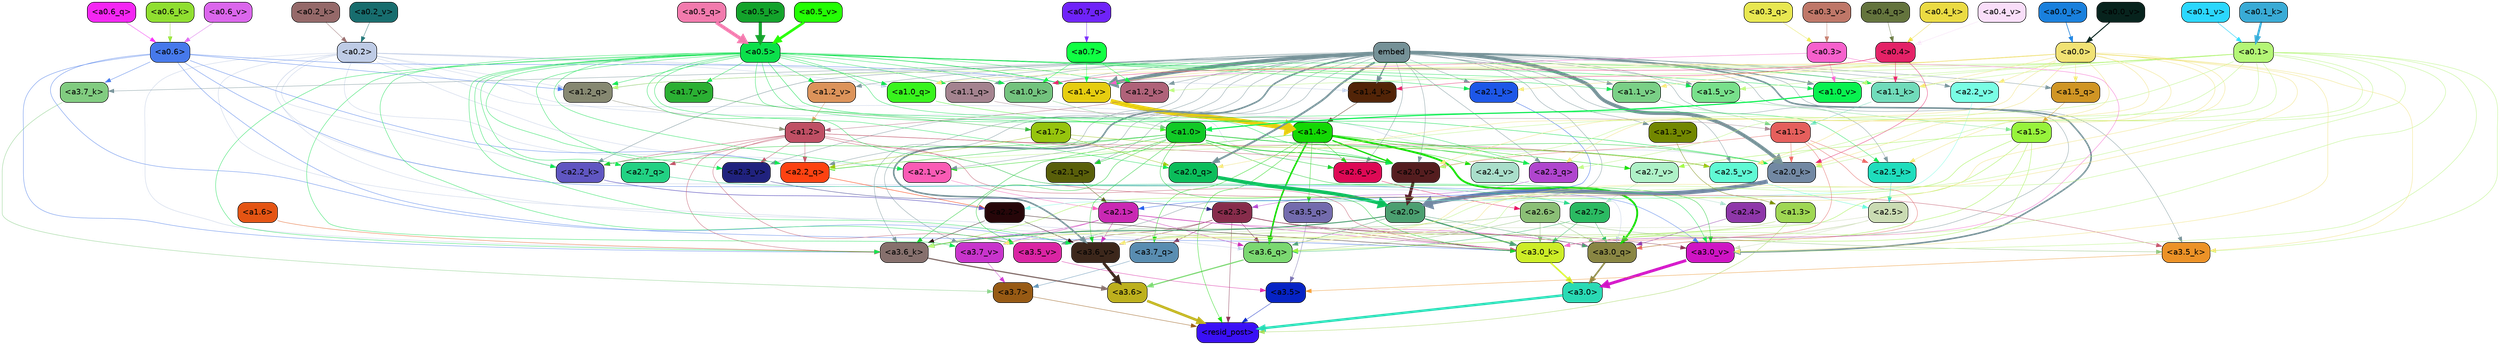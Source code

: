strict digraph "" {
	graph [bgcolor=transparent,
		layout=dot,
		overlap=false,
		splines=true
	];
	"<a3.7>"	[color=black,
		fillcolor="#975a14",
		fontname=Helvetica,
		shape=box,
		style="filled, rounded"];
	"<resid_post>"	[color=black,
		fillcolor="#3a10f6",
		fontname=Helvetica,
		shape=box,
		style="filled, rounded"];
	"<a3.7>" -> "<resid_post>"	[color="#975a14",
		penwidth=0.6239100098609924];
	"<a3.6>"	[color=black,
		fillcolor="#bdb01d",
		fontname=Helvetica,
		shape=box,
		style="filled, rounded"];
	"<a3.6>" -> "<resid_post>"	[color="#bdb01d",
		penwidth=4.569062113761902];
	"<a3.5>"	[color=black,
		fillcolor="#0623c5",
		fontname=Helvetica,
		shape=box,
		style="filled, rounded"];
	"<a3.5>" -> "<resid_post>"	[color="#0623c5",
		penwidth=0.6];
	"<a3.0>"	[color=black,
		fillcolor="#29dab4",
		fontname=Helvetica,
		shape=box,
		style="filled, rounded"];
	"<a3.0>" -> "<resid_post>"	[color="#29dab4",
		penwidth=4.283544182777405];
	"<a2.3>"	[color=black,
		fillcolor="#872c4b",
		fontname=Helvetica,
		shape=box,
		style="filled, rounded"];
	"<a2.3>" -> "<resid_post>"	[color="#872c4b",
		penwidth=0.6];
	"<a3.7_q>"	[color=black,
		fillcolor="#598db1",
		fontname=Helvetica,
		shape=box,
		style="filled, rounded"];
	"<a2.3>" -> "<a3.7_q>"	[color="#872c4b",
		penwidth=0.6];
	"<a3.6_q>"	[color=black,
		fillcolor="#7bd871",
		fontname=Helvetica,
		shape=box,
		style="filled, rounded"];
	"<a2.3>" -> "<a3.6_q>"	[color="#872c4b",
		penwidth=0.6];
	"<a3.0_q>"	[color=black,
		fillcolor="#898643",
		fontname=Helvetica,
		shape=box,
		style="filled, rounded"];
	"<a2.3>" -> "<a3.0_q>"	[color="#872c4b",
		penwidth=0.6];
	"<a3.0_k>"	[color=black,
		fillcolor="#cded27",
		fontname=Helvetica,
		shape=box,
		style="filled, rounded"];
	"<a2.3>" -> "<a3.0_k>"	[color="#872c4b",
		penwidth=0.6];
	"<a3.6_v>"	[color=black,
		fillcolor="#3c271b",
		fontname=Helvetica,
		shape=box,
		style="filled, rounded"];
	"<a2.3>" -> "<a3.6_v>"	[color="#872c4b",
		penwidth=0.6];
	"<a3.5_v>"	[color=black,
		fillcolor="#da24a3",
		fontname=Helvetica,
		shape=box,
		style="filled, rounded"];
	"<a2.3>" -> "<a3.5_v>"	[color="#872c4b",
		penwidth=0.6];
	"<a3.0_v>"	[color=black,
		fillcolor="#cf14c4",
		fontname=Helvetica,
		shape=box,
		style="filled, rounded"];
	"<a2.3>" -> "<a3.0_v>"	[color="#872c4b",
		penwidth=0.6];
	"<a1.4>"	[color=black,
		fillcolor="#13d804",
		fontname=Helvetica,
		shape=box,
		style="filled, rounded"];
	"<a1.4>" -> "<resid_post>"	[color="#13d804",
		penwidth=0.6];
	"<a1.4>" -> "<a3.7_q>"	[color="#13d804",
		penwidth=0.6];
	"<a1.4>" -> "<a3.6_q>"	[color="#13d804",
		penwidth=2.7934007048606873];
	"<a3.5_q>"	[color=black,
		fillcolor="#736bad",
		fontname=Helvetica,
		shape=box,
		style="filled, rounded"];
	"<a1.4>" -> "<a3.5_q>"	[color="#13d804",
		penwidth=0.6];
	"<a1.4>" -> "<a3.0_q>"	[color="#13d804",
		penwidth=3.340754985809326];
	"<a2.3_q>"	[color=black,
		fillcolor="#b045ce",
		fontname=Helvetica,
		shape=box,
		style="filled, rounded"];
	"<a1.4>" -> "<a2.3_q>"	[color="#13d804",
		penwidth=0.6];
	"<a2.7_v>"	[color=black,
		fillcolor="#aef1c7",
		fontname=Helvetica,
		shape=box,
		style="filled, rounded"];
	"<a1.4>" -> "<a2.7_v>"	[color="#13d804",
		penwidth=0.6];
	"<a2.6_v>"	[color=black,
		fillcolor="#de0955",
		fontname=Helvetica,
		shape=box,
		style="filled, rounded"];
	"<a1.4>" -> "<a2.6_v>"	[color="#13d804",
		penwidth=0.6];
	"<a2.5_v>"	[color=black,
		fillcolor="#60f9d4",
		fontname=Helvetica,
		shape=box,
		style="filled, rounded"];
	"<a1.4>" -> "<a2.5_v>"	[color="#13d804",
		penwidth=0.6];
	"<a2.4_v>"	[color=black,
		fillcolor="#a9deca",
		fontname=Helvetica,
		shape=box,
		style="filled, rounded"];
	"<a1.4>" -> "<a2.4_v>"	[color="#13d804",
		penwidth=0.6];
	"<a2.1_v>"	[color=black,
		fillcolor="#fa5bb5",
		fontname=Helvetica,
		shape=box,
		style="filled, rounded"];
	"<a1.4>" -> "<a2.1_v>"	[color="#13d804",
		penwidth=0.6];
	"<a2.0_v>"	[color=black,
		fillcolor="#541d1f",
		fontname=Helvetica,
		shape=box,
		style="filled, rounded"];
	"<a1.4>" -> "<a2.0_v>"	[color="#13d804",
		penwidth=2.268759250640869];
	"<a1.3>"	[color=black,
		fillcolor="#9fd753",
		fontname=Helvetica,
		shape=box,
		style="filled, rounded"];
	"<a1.3>" -> "<resid_post>"	[color="#9fd753",
		penwidth=0.6];
	"<a1.3>" -> "<a3.6_v>"	[color="#9fd753",
		penwidth=0.6];
	"<a3.7_q>" -> "<a3.7>"	[color="#598db1",
		penwidth=0.6];
	"<a3.6_q>" -> "<a3.6>"	[color="#7bd871",
		penwidth=2.0347584784030914];
	"<a3.5_q>" -> "<a3.5>"	[color="#736bad",
		penwidth=0.6];
	"<a3.0_q>" -> "<a3.0>"	[color="#898643",
		penwidth=2.8635367155075073];
	"<a3.7_k>"	[color=black,
		fillcolor="#81cc80",
		fontname=Helvetica,
		shape=box,
		style="filled, rounded"];
	"<a3.7_k>" -> "<a3.7>"	[color="#81cc80",
		penwidth=0.6];
	"<a3.6_k>"	[color=black,
		fillcolor="#86706d",
		fontname=Helvetica,
		shape=box,
		style="filled, rounded"];
	"<a3.6_k>" -> "<a3.6>"	[color="#86706d",
		penwidth=2.1760786175727844];
	"<a3.5_k>"	[color=black,
		fillcolor="#ec9227",
		fontname=Helvetica,
		shape=box,
		style="filled, rounded"];
	"<a3.5_k>" -> "<a3.5>"	[color="#ec9227",
		penwidth=0.6];
	"<a3.0_k>" -> "<a3.0>"	[color="#cded27",
		penwidth=2.632905662059784];
	"<a3.7_v>"	[color=black,
		fillcolor="#c834cc",
		fontname=Helvetica,
		shape=box,
		style="filled, rounded"];
	"<a3.7_v>" -> "<a3.7>"	[color="#c834cc",
		penwidth=0.6];
	"<a3.6_v>" -> "<a3.6>"	[color="#3c271b",
		penwidth=4.981305837631226];
	"<a3.5_v>" -> "<a3.5>"	[color="#da24a3",
		penwidth=0.6];
	"<a3.0_v>" -> "<a3.0>"	[color="#cf14c4",
		penwidth=5.168330669403076];
	"<a2.7>"	[color=black,
		fillcolor="#2bba62",
		fontname=Helvetica,
		shape=box,
		style="filled, rounded"];
	"<a2.7>" -> "<a3.6_q>"	[color="#2bba62",
		penwidth=0.6];
	"<a2.7>" -> "<a3.0_q>"	[color="#2bba62",
		penwidth=0.6];
	"<a2.7>" -> "<a3.0_k>"	[color="#2bba62",
		penwidth=0.6];
	"<a2.6>"	[color=black,
		fillcolor="#8bbf76",
		fontname=Helvetica,
		shape=box,
		style="filled, rounded"];
	"<a2.6>" -> "<a3.6_q>"	[color="#8bbf76",
		penwidth=0.6];
	"<a2.6>" -> "<a3.0_q>"	[color="#8bbf76",
		penwidth=0.6];
	"<a2.6>" -> "<a3.6_k>"	[color="#8bbf76",
		penwidth=0.6];
	"<a2.6>" -> "<a3.5_k>"	[color="#8bbf76",
		penwidth=0.6];
	"<a2.6>" -> "<a3.0_k>"	[color="#8bbf76",
		penwidth=0.6];
	"<a2.1>"	[color=black,
		fillcolor="#c928b3",
		fontname=Helvetica,
		shape=box,
		style="filled, rounded"];
	"<a2.1>" -> "<a3.6_q>"	[color="#c928b3",
		penwidth=0.6];
	"<a2.1>" -> "<a3.0_q>"	[color="#c928b3",
		penwidth=0.6];
	"<a2.1>" -> "<a3.6_k>"	[color="#c928b3",
		penwidth=0.6];
	"<a2.1>" -> "<a3.0_k>"	[color="#c928b3",
		penwidth=0.6];
	"<a2.1>" -> "<a3.7_v>"	[color="#c928b3",
		penwidth=0.6];
	"<a2.1>" -> "<a3.6_v>"	[color="#c928b3",
		penwidth=0.6];
	"<a2.0>"	[color=black,
		fillcolor="#4b9f70",
		fontname=Helvetica,
		shape=box,
		style="filled, rounded"];
	"<a2.0>" -> "<a3.6_q>"	[color="#4b9f70",
		penwidth=0.6];
	"<a2.0>" -> "<a3.0_q>"	[color="#4b9f70",
		penwidth=0.6];
	"<a2.0>" -> "<a3.6_k>"	[color="#4b9f70",
		penwidth=1.6382827460765839];
	"<a2.0>" -> "<a3.0_k>"	[color="#4b9f70",
		penwidth=2.161143198609352];
	"<a1.5>"	[color=black,
		fillcolor="#97f33b",
		fontname=Helvetica,
		shape=box,
		style="filled, rounded"];
	"<a1.5>" -> "<a3.6_q>"	[color="#97f33b",
		penwidth=0.6];
	"<a1.5>" -> "<a3.0_q>"	[color="#97f33b",
		penwidth=0.6];
	"<a1.5>" -> "<a3.6_k>"	[color="#97f33b",
		penwidth=0.6];
	"<a1.5>" -> "<a3.0_k>"	[color="#97f33b",
		penwidth=0.6];
	"<a1.5>" -> "<a2.7_v>"	[color="#97f33b",
		penwidth=0.6];
	"<a0.2>"	[color=black,
		fillcolor="#becbe5",
		fontname=Helvetica,
		shape=box,
		style="filled, rounded"];
	"<a0.2>" -> "<a3.6_q>"	[color="#becbe5",
		penwidth=0.6];
	"<a0.2>" -> "<a3.0_q>"	[color="#becbe5",
		penwidth=0.6];
	"<a0.2>" -> "<a3.6_k>"	[color="#becbe5",
		penwidth=0.6];
	"<a0.2>" -> "<a3.0_k>"	[color="#becbe5",
		penwidth=0.6];
	"<a2.2_q>"	[color=black,
		fillcolor="#fd4211",
		fontname=Helvetica,
		shape=box,
		style="filled, rounded"];
	"<a0.2>" -> "<a2.2_q>"	[color="#becbe5",
		penwidth=0.6];
	"<a2.2_k>"	[color=black,
		fillcolor="#6056c1",
		fontname=Helvetica,
		shape=box,
		style="filled, rounded"];
	"<a0.2>" -> "<a2.2_k>"	[color="#becbe5",
		penwidth=0.6];
	"<a2.0_k>"	[color=black,
		fillcolor="#7288a3",
		fontname=Helvetica,
		shape=box,
		style="filled, rounded"];
	"<a0.2>" -> "<a2.0_k>"	[color="#becbe5",
		penwidth=0.6];
	"<a0.2>" -> "<a2.1_v>"	[color="#becbe5",
		penwidth=0.6];
	"<a0.2>" -> "<a2.0_v>"	[color="#becbe5",
		penwidth=0.6];
	"<a1.2_q>"	[color=black,
		fillcolor="#868871",
		fontname=Helvetica,
		shape=box,
		style="filled, rounded"];
	"<a0.2>" -> "<a1.2_q>"	[color="#becbe5",
		penwidth=0.6];
	"<a1.0_q>"	[color=black,
		fillcolor="#38f41d",
		fontname=Helvetica,
		shape=box,
		style="filled, rounded"];
	"<a0.2>" -> "<a1.0_q>"	[color="#becbe5",
		penwidth=0.6];
	"<a1.4_k>"	[color=black,
		fillcolor="#522407",
		fontname=Helvetica,
		shape=box,
		style="filled, rounded"];
	"<a0.2>" -> "<a1.4_k>"	[color="#becbe5",
		penwidth=0.6];
	"<a1.4_v>"	[color=black,
		fillcolor="#e6cd10",
		fontname=Helvetica,
		shape=box,
		style="filled, rounded"];
	"<a0.2>" -> "<a1.4_v>"	[color="#becbe5",
		penwidth=0.6];
	"<a2.5>"	[color=black,
		fillcolor="#cadbb3",
		fontname=Helvetica,
		shape=box,
		style="filled, rounded"];
	"<a2.5>" -> "<a3.0_q>"	[color="#cadbb3",
		penwidth=0.6];
	"<a2.5>" -> "<a3.0_k>"	[color="#cadbb3",
		penwidth=0.6];
	"<a2.5>" -> "<a3.6_v>"	[color="#cadbb3",
		penwidth=0.6];
	"<a2.5>" -> "<a3.0_v>"	[color="#cadbb3",
		penwidth=0.6];
	"<a2.4>"	[color=black,
		fillcolor="#8e37a9",
		fontname=Helvetica,
		shape=box,
		style="filled, rounded"];
	"<a2.4>" -> "<a3.0_q>"	[color="#8e37a9",
		penwidth=0.6];
	"<a1.1>"	[color=black,
		fillcolor="#e55f5c",
		fontname=Helvetica,
		shape=box,
		style="filled, rounded"];
	"<a1.1>" -> "<a3.0_q>"	[color="#e55f5c",
		penwidth=0.6];
	"<a1.1>" -> "<a3.0_k>"	[color="#e55f5c",
		penwidth=0.6];
	"<a2.5_k>"	[color=black,
		fillcolor="#1fddbd",
		fontname=Helvetica,
		shape=box,
		style="filled, rounded"];
	"<a1.1>" -> "<a2.5_k>"	[color="#e55f5c",
		penwidth=0.6];
	"<a1.1>" -> "<a2.0_k>"	[color="#e55f5c",
		penwidth=0.6];
	"<a1.1>" -> "<a2.0_v>"	[color="#e55f5c",
		penwidth=0.6];
	"<a0.6>"	[color=black,
		fillcolor="#4679eb",
		fontname=Helvetica,
		shape=box,
		style="filled, rounded"];
	"<a0.6>" -> "<a3.7_k>"	[color="#4679eb",
		penwidth=0.6];
	"<a0.6>" -> "<a3.6_k>"	[color="#4679eb",
		penwidth=0.6];
	"<a0.6>" -> "<a3.0_k>"	[color="#4679eb",
		penwidth=0.6];
	"<a0.6>" -> "<a3.6_v>"	[color="#4679eb",
		penwidth=0.6];
	"<a0.6>" -> "<a3.0_v>"	[color="#4679eb",
		penwidth=0.6];
	"<a0.6>" -> "<a2.2_q>"	[color="#4679eb",
		penwidth=0.6];
	"<a0.6>" -> "<a1.2_q>"	[color="#4679eb",
		penwidth=0.6];
	"<a0.6>" -> "<a1.4_v>"	[color="#4679eb",
		penwidth=0.6];
	embed	[color=black,
		fillcolor="#759197",
		fontname=Helvetica,
		shape=box,
		style="filled, rounded"];
	embed -> "<a3.7_k>"	[color="#759197",
		penwidth=0.6];
	embed -> "<a3.6_k>"	[color="#759197",
		penwidth=0.6];
	embed -> "<a3.5_k>"	[color="#759197",
		penwidth=0.6];
	embed -> "<a3.0_k>"	[color="#759197",
		penwidth=0.6];
	embed -> "<a3.7_v>"	[color="#759197",
		penwidth=0.6];
	embed -> "<a3.6_v>"	[color="#759197",
		penwidth=2.7825746536254883];
	embed -> "<a3.5_v>"	[color="#759197",
		penwidth=0.6];
	embed -> "<a3.0_v>"	[color="#759197",
		penwidth=2.6950180530548096];
	embed -> "<a2.3_q>"	[color="#759197",
		penwidth=0.6];
	embed -> "<a2.2_q>"	[color="#759197",
		penwidth=0.6];
	"<a2.1_q>"	[color=black,
		fillcolor="#595f0a",
		fontname=Helvetica,
		shape=box,
		style="filled, rounded"];
	embed -> "<a2.1_q>"	[color="#759197",
		penwidth=0.6];
	"<a2.0_q>"	[color=black,
		fillcolor="#0bbd5b",
		fontname=Helvetica,
		shape=box,
		style="filled, rounded"];
	embed -> "<a2.0_q>"	[color="#759197",
		penwidth=3.305941343307495];
	embed -> "<a2.5_k>"	[color="#759197",
		penwidth=0.6];
	embed -> "<a2.2_k>"	[color="#759197",
		penwidth=0.6698317527770996];
	"<a2.1_k>"	[color=black,
		fillcolor="#1d57e8",
		fontname=Helvetica,
		shape=box,
		style="filled, rounded"];
	embed -> "<a2.1_k>"	[color="#759197",
		penwidth=0.6];
	embed -> "<a2.0_k>"	[color="#759197",
		penwidth=6.12570995092392];
	embed -> "<a2.6_v>"	[color="#759197",
		penwidth=0.6];
	embed -> "<a2.5_v>"	[color="#759197",
		penwidth=0.6];
	"<a2.3_v>"	[color=black,
		fillcolor="#20227e",
		fontname=Helvetica,
		shape=box,
		style="filled, rounded"];
	embed -> "<a2.3_v>"	[color="#759197",
		penwidth=0.6];
	"<a2.2_v>"	[color=black,
		fillcolor="#79fde4",
		fontname=Helvetica,
		shape=box,
		style="filled, rounded"];
	embed -> "<a2.2_v>"	[color="#759197",
		penwidth=0.6];
	embed -> "<a2.1_v>"	[color="#759197",
		penwidth=0.6];
	embed -> "<a2.0_v>"	[color="#759197",
		penwidth=0.6];
	"<a1.5_q>"	[color=black,
		fillcolor="#d09524",
		fontname=Helvetica,
		shape=box,
		style="filled, rounded"];
	embed -> "<a1.5_q>"	[color="#759197",
		penwidth=0.6];
	embed -> "<a1.2_q>"	[color="#759197",
		penwidth=0.6087074279785156];
	"<a1.1_q>"	[color=black,
		fillcolor="#a4838f",
		fontname=Helvetica,
		shape=box,
		style="filled, rounded"];
	embed -> "<a1.1_q>"	[color="#759197",
		penwidth=0.6];
	embed -> "<a1.0_q>"	[color="#759197",
		penwidth=0.6];
	embed -> "<a1.4_k>"	[color="#759197",
		penwidth=2.1858973503112793];
	"<a1.2_k>"	[color=black,
		fillcolor="#af6279",
		fontname=Helvetica,
		shape=box,
		style="filled, rounded"];
	embed -> "<a1.2_k>"	[color="#759197",
		penwidth=0.6];
	"<a1.1_k>"	[color=black,
		fillcolor="#70dbba",
		fontname=Helvetica,
		shape=box,
		style="filled, rounded"];
	embed -> "<a1.1_k>"	[color="#759197",
		penwidth=0.6];
	"<a1.0_k>"	[color=black,
		fillcolor="#73c37e",
		fontname=Helvetica,
		shape=box,
		style="filled, rounded"];
	embed -> "<a1.0_k>"	[color="#759197",
		penwidth=0.6];
	"<a1.5_v>"	[color=black,
		fillcolor="#78e08b",
		fontname=Helvetica,
		shape=box,
		style="filled, rounded"];
	embed -> "<a1.5_v>"	[color="#759197",
		penwidth=0.6];
	embed -> "<a1.4_v>"	[color="#759197",
		penwidth=6.590077131986618];
	"<a1.3_v>"	[color=black,
		fillcolor="#728700",
		fontname=Helvetica,
		shape=box,
		style="filled, rounded"];
	embed -> "<a1.3_v>"	[color="#759197",
		penwidth=0.6];
	"<a1.2_v>"	[color=black,
		fillcolor="#dc935a",
		fontname=Helvetica,
		shape=box,
		style="filled, rounded"];
	embed -> "<a1.2_v>"	[color="#759197",
		penwidth=0.6];
	"<a1.1_v>"	[color=black,
		fillcolor="#7ad086",
		fontname=Helvetica,
		shape=box,
		style="filled, rounded"];
	embed -> "<a1.1_v>"	[color="#759197",
		penwidth=0.6];
	"<a1.0_v>"	[color=black,
		fillcolor="#08f24f",
		fontname=Helvetica,
		shape=box,
		style="filled, rounded"];
	embed -> "<a1.0_v>"	[color="#759197",
		penwidth=1.2076449394226074];
	"<a2.2>"	[color=black,
		fillcolor="#260609",
		fontname=Helvetica,
		shape=box,
		style="filled, rounded"];
	"<a2.2>" -> "<a3.6_k>"	[color="#260609",
		penwidth=0.6];
	"<a2.2>" -> "<a3.0_k>"	[color="#260609",
		penwidth=0.6];
	"<a2.2>" -> "<a3.6_v>"	[color="#260609",
		penwidth=0.6];
	"<a1.6>"	[color=black,
		fillcolor="#e45413",
		fontname=Helvetica,
		shape=box,
		style="filled, rounded"];
	"<a1.6>" -> "<a3.6_k>"	[color="#e45413",
		penwidth=0.6];
	"<a1.2>"	[color=black,
		fillcolor="#bf4f64",
		fontname=Helvetica,
		shape=box,
		style="filled, rounded"];
	"<a1.2>" -> "<a3.6_k>"	[color="#bf4f64",
		penwidth=0.6];
	"<a1.2>" -> "<a3.5_k>"	[color="#bf4f64",
		penwidth=0.6];
	"<a1.2>" -> "<a3.0_k>"	[color="#bf4f64",
		penwidth=0.6];
	"<a1.2>" -> "<a3.5_v>"	[color="#bf4f64",
		penwidth=0.6];
	"<a2.7_q>"	[color=black,
		fillcolor="#22d183",
		fontname=Helvetica,
		shape=box,
		style="filled, rounded"];
	"<a1.2>" -> "<a2.7_q>"	[color="#bf4f64",
		penwidth=0.6];
	"<a1.2>" -> "<a2.2_q>"	[color="#bf4f64",
		penwidth=0.6];
	"<a1.2>" -> "<a2.2_k>"	[color="#bf4f64",
		penwidth=0.6];
	"<a1.2>" -> "<a2.5_v>"	[color="#bf4f64",
		penwidth=0.6];
	"<a1.2>" -> "<a2.3_v>"	[color="#bf4f64",
		penwidth=0.6];
	"<a1.2>" -> "<a2.0_v>"	[color="#bf4f64",
		penwidth=0.6];
	"<a1.0>"	[color=black,
		fillcolor="#11ca26",
		fontname=Helvetica,
		shape=box,
		style="filled, rounded"];
	"<a1.0>" -> "<a3.6_k>"	[color="#11ca26",
		penwidth=0.6];
	"<a1.0>" -> "<a3.0_k>"	[color="#11ca26",
		penwidth=0.6];
	"<a1.0>" -> "<a3.6_v>"	[color="#11ca26",
		penwidth=0.6];
	"<a1.0>" -> "<a3.5_v>"	[color="#11ca26",
		penwidth=0.6];
	"<a1.0>" -> "<a3.0_v>"	[color="#11ca26",
		penwidth=0.6];
	"<a1.0>" -> "<a2.3_q>"	[color="#11ca26",
		penwidth=0.6];
	"<a1.0>" -> "<a2.2_q>"	[color="#11ca26",
		penwidth=0.6];
	"<a1.0>" -> "<a2.1_q>"	[color="#11ca26",
		penwidth=0.6];
	"<a1.0>" -> "<a2.2_k>"	[color="#11ca26",
		penwidth=0.6];
	"<a1.0>" -> "<a2.0_k>"	[color="#11ca26",
		penwidth=0.6];
	"<a1.0>" -> "<a2.6_v>"	[color="#11ca26",
		penwidth=0.6];
	"<a1.0>" -> "<a2.0_v>"	[color="#11ca26",
		penwidth=1.2213096618652344];
	"<a0.5>"	[color=black,
		fillcolor="#0be04b",
		fontname=Helvetica,
		shape=box,
		style="filled, rounded"];
	"<a0.5>" -> "<a3.6_k>"	[color="#0be04b",
		penwidth=0.6];
	"<a0.5>" -> "<a3.7_v>"	[color="#0be04b",
		penwidth=0.6];
	"<a0.5>" -> "<a3.6_v>"	[color="#0be04b",
		penwidth=0.6];
	"<a0.5>" -> "<a3.5_v>"	[color="#0be04b",
		penwidth=0.6];
	"<a0.5>" -> "<a3.0_v>"	[color="#0be04b",
		penwidth=0.6];
	"<a0.5>" -> "<a2.7_q>"	[color="#0be04b",
		penwidth=0.6];
	"<a0.5>" -> "<a2.3_q>"	[color="#0be04b",
		penwidth=0.6];
	"<a0.5>" -> "<a2.2_q>"	[color="#0be04b",
		penwidth=0.6];
	"<a0.5>" -> "<a2.0_q>"	[color="#0be04b",
		penwidth=0.6];
	"<a0.5>" -> "<a2.5_k>"	[color="#0be04b",
		penwidth=0.6];
	"<a0.5>" -> "<a2.2_k>"	[color="#0be04b",
		penwidth=0.6];
	"<a0.5>" -> "<a2.1_k>"	[color="#0be04b",
		penwidth=0.6];
	"<a0.5>" -> "<a2.0_k>"	[color="#0be04b",
		penwidth=0.6900839805603027];
	"<a0.5>" -> "<a2.3_v>"	[color="#0be04b",
		penwidth=0.6];
	"<a0.5>" -> "<a2.1_v>"	[color="#0be04b",
		penwidth=0.6];
	"<a0.5>" -> "<a2.0_v>"	[color="#0be04b",
		penwidth=0.6];
	"<a0.5>" -> "<a1.2_q>"	[color="#0be04b",
		penwidth=0.6];
	"<a0.5>" -> "<a1.1_q>"	[color="#0be04b",
		penwidth=0.6];
	"<a0.5>" -> "<a1.0_q>"	[color="#0be04b",
		penwidth=0.6];
	"<a0.5>" -> "<a1.2_k>"	[color="#0be04b",
		penwidth=0.6];
	"<a0.5>" -> "<a1.1_k>"	[color="#0be04b",
		penwidth=0.6];
	"<a0.5>" -> "<a1.0_k>"	[color="#0be04b",
		penwidth=0.6];
	"<a1.7_v>"	[color=black,
		fillcolor="#2bb033",
		fontname=Helvetica,
		shape=box,
		style="filled, rounded"];
	"<a0.5>" -> "<a1.7_v>"	[color="#0be04b",
		penwidth=0.6];
	"<a0.5>" -> "<a1.5_v>"	[color="#0be04b",
		penwidth=0.6];
	"<a0.5>" -> "<a1.4_v>"	[color="#0be04b",
		penwidth=0.9985027313232422];
	"<a0.5>" -> "<a1.2_v>"	[color="#0be04b",
		penwidth=0.6];
	"<a0.5>" -> "<a1.1_v>"	[color="#0be04b",
		penwidth=0.6];
	"<a0.5>" -> "<a1.0_v>"	[color="#0be04b",
		penwidth=0.6];
	"<a0.1>"	[color=black,
		fillcolor="#b4f676",
		fontname=Helvetica,
		shape=box,
		style="filled, rounded"];
	"<a0.1>" -> "<a3.6_k>"	[color="#b4f676",
		penwidth=0.6];
	"<a0.1>" -> "<a3.5_k>"	[color="#b4f676",
		penwidth=0.6];
	"<a0.1>" -> "<a3.0_k>"	[color="#b4f676",
		penwidth=0.6];
	"<a0.1>" -> "<a3.6_v>"	[color="#b4f676",
		penwidth=0.6];
	"<a0.1>" -> "<a3.0_v>"	[color="#b4f676",
		penwidth=0.6];
	"<a0.1>" -> "<a2.3_q>"	[color="#b4f676",
		penwidth=0.6];
	"<a0.1>" -> "<a2.2_q>"	[color="#b4f676",
		penwidth=0.6];
	"<a0.1>" -> "<a2.0_k>"	[color="#b4f676",
		penwidth=0.6];
	"<a0.1>" -> "<a2.5_v>"	[color="#b4f676",
		penwidth=0.6];
	"<a0.1>" -> "<a2.0_v>"	[color="#b4f676",
		penwidth=0.6];
	"<a0.1>" -> "<a1.2_q>"	[color="#b4f676",
		penwidth=0.6218185424804688];
	"<a0.1>" -> "<a1.2_k>"	[color="#b4f676",
		penwidth=0.6];
	"<a0.1>" -> "<a1.1_k>"	[color="#b4f676",
		penwidth=0.6];
	"<a0.1>" -> "<a1.5_v>"	[color="#b4f676",
		penwidth=0.6];
	"<a0.1>" -> "<a1.4_v>"	[color="#b4f676",
		penwidth=0.6];
	"<a0.1>" -> "<a1.0_v>"	[color="#b4f676",
		penwidth=0.6];
	"<a0.0>"	[color=black,
		fillcolor="#f1e274",
		fontname=Helvetica,
		shape=box,
		style="filled, rounded"];
	"<a0.0>" -> "<a3.5_k>"	[color="#f1e274",
		penwidth=0.6];
	"<a0.0>" -> "<a3.7_v>"	[color="#f1e274",
		penwidth=0.6];
	"<a0.0>" -> "<a3.6_v>"	[color="#f1e274",
		penwidth=0.6];
	"<a0.0>" -> "<a3.0_v>"	[color="#f1e274",
		penwidth=0.6];
	"<a0.0>" -> "<a2.3_q>"	[color="#f1e274",
		penwidth=0.6];
	"<a0.0>" -> "<a2.0_q>"	[color="#f1e274",
		penwidth=0.6];
	"<a0.0>" -> "<a2.5_k>"	[color="#f1e274",
		penwidth=0.6];
	"<a0.0>" -> "<a2.1_k>"	[color="#f1e274",
		penwidth=0.6];
	"<a0.0>" -> "<a2.0_k>"	[color="#f1e274",
		penwidth=0.6];
	"<a0.0>" -> "<a2.5_v>"	[color="#f1e274",
		penwidth=0.6];
	"<a0.0>" -> "<a2.2_v>"	[color="#f1e274",
		penwidth=0.6];
	"<a0.0>" -> "<a2.0_v>"	[color="#f1e274",
		penwidth=0.6];
	"<a0.0>" -> "<a1.5_q>"	[color="#f1e274",
		penwidth=0.6];
	"<a0.0>" -> "<a1.0_q>"	[color="#f1e274",
		penwidth=0.6];
	"<a0.0>" -> "<a1.1_k>"	[color="#f1e274",
		penwidth=0.6];
	"<a0.0>" -> "<a1.4_v>"	[color="#f1e274",
		penwidth=0.6];
	"<a0.0>" -> "<a1.1_v>"	[color="#f1e274",
		penwidth=0.6];
	"<a0.3>"	[color=black,
		fillcolor="#f660cc",
		fontname=Helvetica,
		shape=box,
		style="filled, rounded"];
	"<a0.3>" -> "<a3.0_k>"	[color="#f660cc",
		penwidth=0.6];
	"<a0.3>" -> "<a1.4_v>"	[color="#f660cc",
		penwidth=0.6];
	"<a0.3>" -> "<a1.0_v>"	[color="#f660cc",
		penwidth=0.6];
	"<a2.7_q>" -> "<a2.7>"	[color="#22d183",
		penwidth=0.6];
	"<a2.3_q>" -> "<a2.3>"	[color="#b045ce",
		penwidth=0.6];
	"<a2.2_q>" -> "<a2.2>"	[color="#fd4211",
		penwidth=0.7553567886352539];
	"<a2.1_q>" -> "<a2.1>"	[color="#595f0a",
		penwidth=0.6];
	"<a2.0_q>" -> "<a2.0>"	[color="#0bbd5b",
		penwidth=6.256794691085815];
	"<a2.5_k>" -> "<a2.5>"	[color="#1fddbd",
		penwidth=0.6];
	"<a2.2_k>" -> "<a2.2>"	[color="#6056c1",
		penwidth=0.8854708671569824];
	"<a2.1_k>" -> "<a2.1>"	[color="#1d57e8",
		penwidth=0.6];
	"<a2.0_k>" -> "<a2.0>"	[color="#7288a3",
		penwidth=7.231504917144775];
	"<a2.7_v>" -> "<a2.7>"	[color="#aef1c7",
		penwidth=0.6];
	"<a2.6_v>" -> "<a2.6>"	[color="#de0955",
		penwidth=0.6];
	"<a2.5_v>" -> "<a2.5>"	[color="#60f9d4",
		penwidth=0.6];
	"<a2.4_v>" -> "<a2.4>"	[color="#a9deca",
		penwidth=0.6];
	"<a2.3_v>" -> "<a2.3>"	[color="#20227e",
		penwidth=0.6];
	"<a2.2_v>" -> "<a2.2>"	[color="#79fde4",
		penwidth=0.6];
	"<a2.1_v>" -> "<a2.1>"	[color="#fa5bb5",
		penwidth=0.6];
	"<a2.0_v>" -> "<a2.0>"	[color="#541d1f",
		penwidth=5.231471925973892];
	"<a1.7>"	[color=black,
		fillcolor="#96c40d",
		fontname=Helvetica,
		shape=box,
		style="filled, rounded"];
	"<a1.7>" -> "<a2.2_q>"	[color="#96c40d",
		penwidth=0.6];
	"<a1.7>" -> "<a2.0_q>"	[color="#96c40d",
		penwidth=0.6];
	"<a1.7>" -> "<a2.5_v>"	[color="#96c40d",
		penwidth=0.6];
	"<a0.4>"	[color=black,
		fillcolor="#e42267",
		fontname=Helvetica,
		shape=box,
		style="filled, rounded"];
	"<a0.4>" -> "<a2.0_k>"	[color="#e42267",
		penwidth=0.6];
	"<a0.4>" -> "<a1.4_k>"	[color="#e42267",
		penwidth=0.6];
	"<a0.4>" -> "<a1.1_k>"	[color="#e42267",
		penwidth=0.6];
	"<a0.4>" -> "<a1.0_k>"	[color="#e42267",
		penwidth=0.6];
	"<a1.5_q>" -> "<a1.5>"	[color="#d09524",
		penwidth=0.6];
	"<a1.2_q>" -> "<a1.2>"	[color="#868871",
		penwidth=0.6];
	"<a1.1_q>" -> "<a1.1>"	[color="#a4838f",
		penwidth=0.6];
	"<a1.0_q>" -> "<a1.0>"	[color="#38f41d",
		penwidth=0.6];
	"<a1.4_k>" -> "<a1.4>"	[color="#522407",
		penwidth=0.6];
	"<a1.2_k>" -> "<a1.2>"	[color="#af6279",
		penwidth=0.6];
	"<a1.1_k>" -> "<a1.1>"	[color="#70dbba",
		penwidth=0.6];
	"<a1.0_k>" -> "<a1.0>"	[color="#73c37e",
		penwidth=0.6];
	"<a1.7_v>" -> "<a1.7>"	[color="#2bb033",
		penwidth=0.6];
	"<a1.5_v>" -> "<a1.5>"	[color="#78e08b",
		penwidth=0.6];
	"<a1.4_v>" -> "<a1.4>"	[color="#e6cd10",
		penwidth=8.36684274673462];
	"<a1.3_v>" -> "<a1.3>"	[color="#728700",
		penwidth=0.6];
	"<a1.2_v>" -> "<a1.2>"	[color="#dc935a",
		penwidth=0.6];
	"<a1.1_v>" -> "<a1.1>"	[color="#7ad086",
		penwidth=0.6];
	"<a1.0_v>" -> "<a1.0>"	[color="#08f24f",
		penwidth=1.9665732383728027];
	"<a0.7>"	[color=black,
		fillcolor="#10ff43",
		fontname=Helvetica,
		shape=box,
		style="filled, rounded"];
	"<a0.7>" -> "<a1.2_k>"	[color="#10ff43",
		penwidth=0.6];
	"<a0.7>" -> "<a1.0_k>"	[color="#10ff43",
		penwidth=0.6];
	"<a0.7>" -> "<a1.4_v>"	[color="#10ff43",
		penwidth=0.6];
	"<a0.7_q>"	[color=black,
		fillcolor="#6f23f9",
		fontname=Helvetica,
		shape=box,
		style="filled, rounded"];
	"<a0.7_q>" -> "<a0.7>"	[color="#6f23f9",
		penwidth=0.6];
	"<a0.6_q>"	[color=black,
		fillcolor="#f426f3",
		fontname=Helvetica,
		shape=box,
		style="filled, rounded"];
	"<a0.6_q>" -> "<a0.6>"	[color="#f426f3",
		penwidth=0.6];
	"<a0.5_q>"	[color=black,
		fillcolor="#f27aad",
		fontname=Helvetica,
		shape=box,
		style="filled, rounded"];
	"<a0.5_q>" -> "<a0.5>"	[color="#f27aad",
		penwidth=6.156635046005249];
	"<a0.4_q>"	[color=black,
		fillcolor="#64743d",
		fontname=Helvetica,
		shape=box,
		style="filled, rounded"];
	"<a0.4_q>" -> "<a0.4>"	[color="#64743d",
		penwidth=0.6];
	"<a0.3_q>"	[color=black,
		fillcolor="#e8e751",
		fontname=Helvetica,
		shape=box,
		style="filled, rounded"];
	"<a0.3_q>" -> "<a0.3>"	[color="#e8e751",
		penwidth=0.6];
	"<a0.6_k>"	[color=black,
		fillcolor="#90df30",
		fontname=Helvetica,
		shape=box,
		style="filled, rounded"];
	"<a0.6_k>" -> "<a0.6>"	[color="#90df30",
		penwidth=0.6];
	"<a0.5_k>"	[color=black,
		fillcolor="#13a32b",
		fontname=Helvetica,
		shape=box,
		style="filled, rounded"];
	"<a0.5_k>" -> "<a0.5>"	[color="#13a32b",
		penwidth=5.603226900100708];
	"<a0.4_k>"	[color=black,
		fillcolor="#ebdb43",
		fontname=Helvetica,
		shape=box,
		style="filled, rounded"];
	"<a0.4_k>" -> "<a0.4>"	[color="#ebdb43",
		penwidth=0.6];
	"<a0.2_k>"	[color=black,
		fillcolor="#956969",
		fontname=Helvetica,
		shape=box,
		style="filled, rounded"];
	"<a0.2_k>" -> "<a0.2>"	[color="#956969",
		penwidth=0.6];
	"<a0.1_k>"	[color=black,
		fillcolor="#39abd6",
		fontname=Helvetica,
		shape=box,
		style="filled, rounded"];
	"<a0.1_k>" -> "<a0.1>"	[color="#39abd6",
		penwidth=3.7429747581481934];
	"<a0.0_k>"	[color=black,
		fillcolor="#1980dd",
		fontname=Helvetica,
		shape=box,
		style="filled, rounded"];
	"<a0.0_k>" -> "<a0.0>"	[color="#1980dd",
		penwidth=1.106727123260498];
	"<a0.6_v>"	[color=black,
		fillcolor="#db66ec",
		fontname=Helvetica,
		shape=box,
		style="filled, rounded"];
	"<a0.6_v>" -> "<a0.6>"	[color="#db66ec",
		penwidth=0.6];
	"<a0.5_v>"	[color=black,
		fillcolor="#24fe04",
		fontname=Helvetica,
		shape=box,
		style="filled, rounded"];
	"<a0.5_v>" -> "<a0.5>"	[color="#24fe04",
		penwidth=4.667354106903076];
	"<a0.4_v>"	[color=black,
		fillcolor="#f9def9",
		fontname=Helvetica,
		shape=box,
		style="filled, rounded"];
	"<a0.4_v>" -> "<a0.4>"	[color="#f9def9",
		penwidth=0.6];
	"<a0.3_v>"	[color=black,
		fillcolor="#bf7768",
		fontname=Helvetica,
		shape=box,
		style="filled, rounded"];
	"<a0.3_v>" -> "<a0.3>"	[color="#bf7768",
		penwidth=0.6];
	"<a0.2_v>"	[color=black,
		fillcolor="#176d6e",
		fontname=Helvetica,
		shape=box,
		style="filled, rounded"];
	"<a0.2_v>" -> "<a0.2>"	[color="#176d6e",
		penwidth=0.6];
	"<a0.1_v>"	[color=black,
		fillcolor="#2bd7fd",
		fontname=Helvetica,
		shape=box,
		style="filled, rounded"];
	"<a0.1_v>" -> "<a0.1>"	[color="#2bd7fd",
		penwidth=0.8298110961914062];
	"<a0.0_v>"	[color=black,
		fillcolor="#07231d",
		fontname=Helvetica,
		shape=box,
		style="filled, rounded"];
	"<a0.0_v>" -> "<a0.0>"	[color="#07231d",
		penwidth=1.7084956169128418];
}
